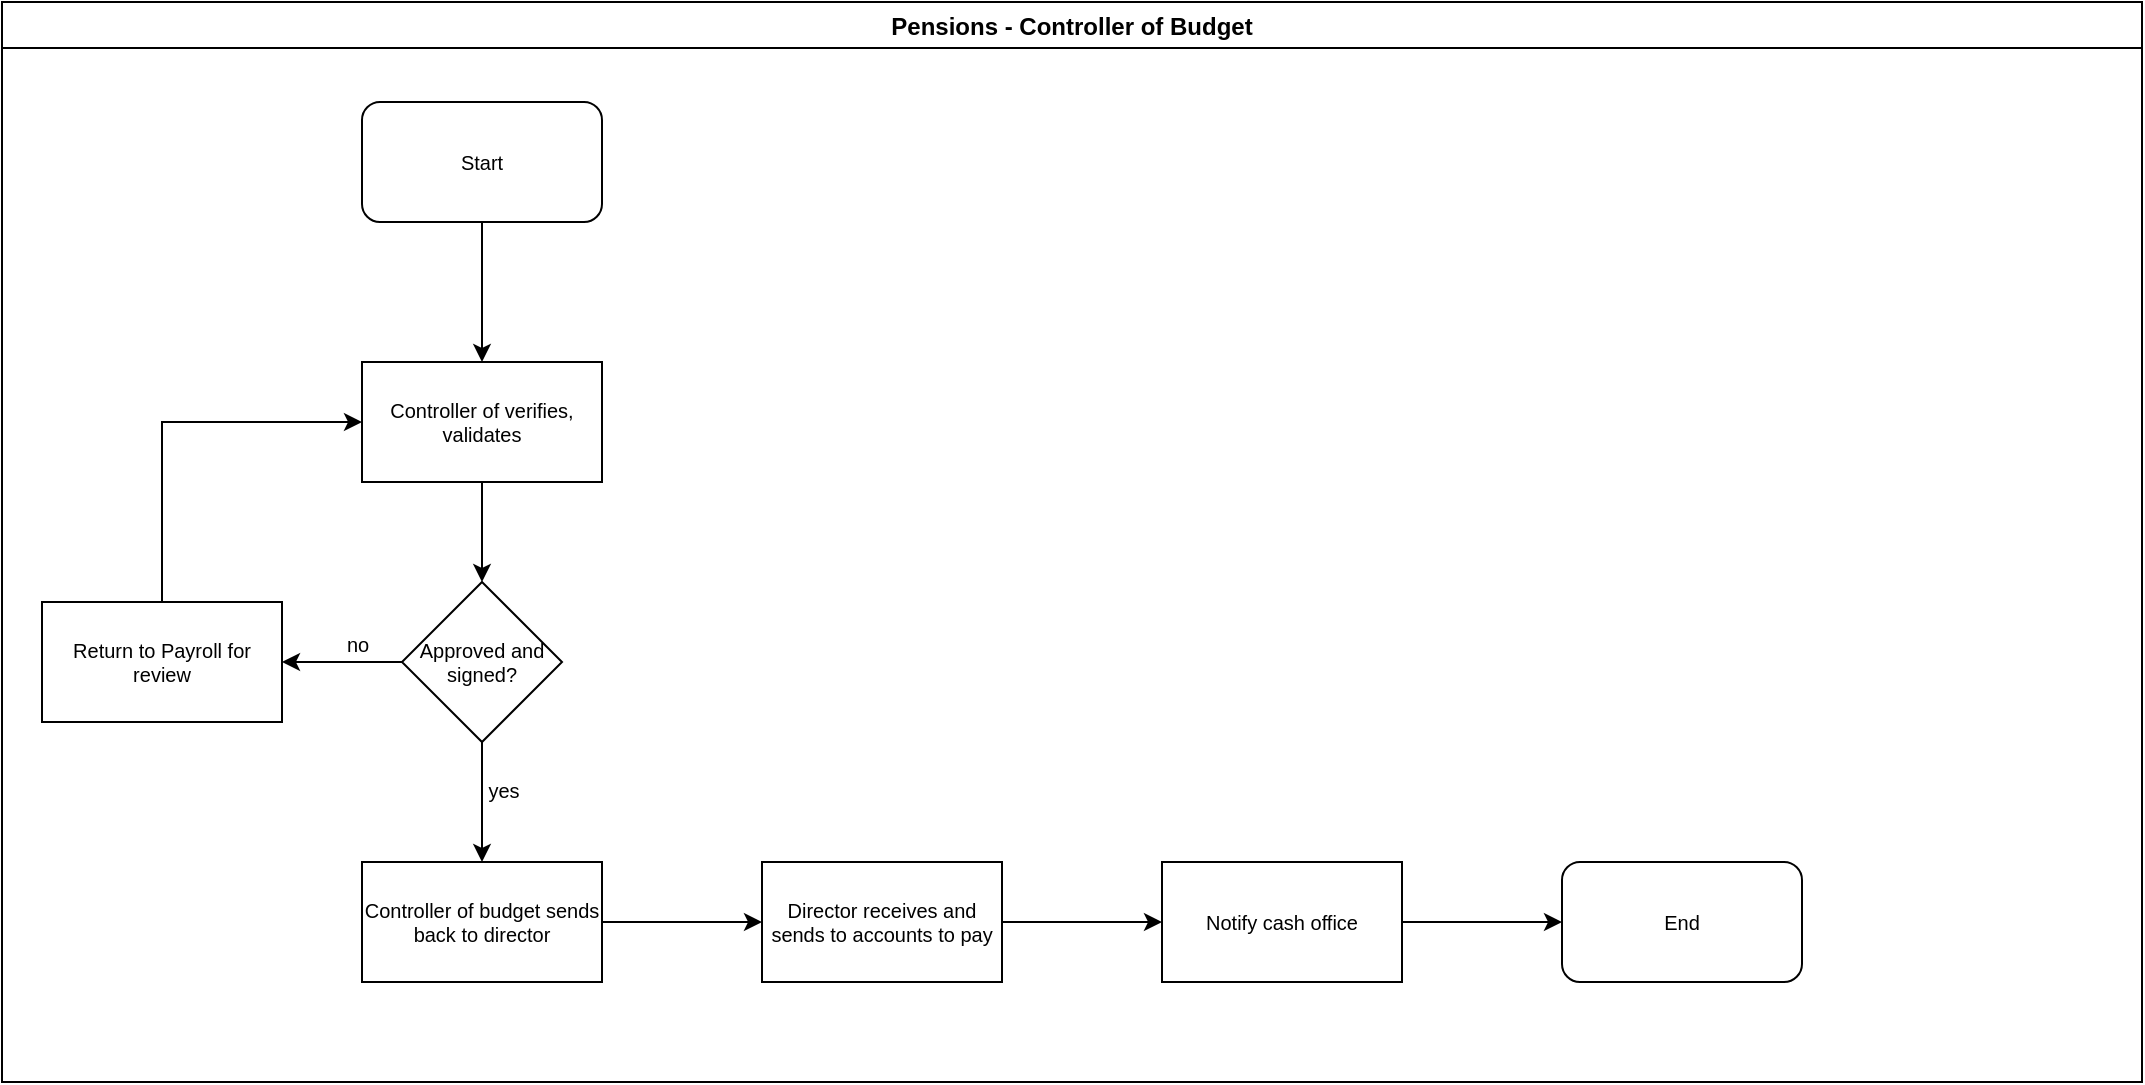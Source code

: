 <mxfile version="13.6.9" type="github">
  <diagram id="VmHdKOCHIBxl1oifBbPt" name="Page-1">
    <mxGraphModel dx="910" dy="487" grid="1" gridSize="10" guides="1" tooltips="1" connect="1" arrows="1" fold="1" page="1" pageScale="1" pageWidth="1169" pageHeight="827" math="0" shadow="0">
      <root>
        <mxCell id="0" />
        <mxCell id="1" parent="0" />
        <mxCell id="lYT4x0qV3o0OyzlUkW0a-1" value="Pensions - Controller of Budget" style="swimlane;" parent="1" vertex="1">
          <mxGeometry x="50" y="30" width="1070" height="540" as="geometry" />
        </mxCell>
        <mxCell id="lYT4x0qV3o0OyzlUkW0a-2" value="Start" style="rounded=1;whiteSpace=wrap;html=1;fontSize=10;" parent="lYT4x0qV3o0OyzlUkW0a-1" vertex="1">
          <mxGeometry x="180" y="50" width="120" height="60" as="geometry" />
        </mxCell>
        <mxCell id="lYT4x0qV3o0OyzlUkW0a-3" value="Controller of verifies, validates" style="rounded=0;whiteSpace=wrap;html=1;fontSize=10;" parent="lYT4x0qV3o0OyzlUkW0a-1" vertex="1">
          <mxGeometry x="180" y="180" width="120" height="60" as="geometry" />
        </mxCell>
        <mxCell id="lYT4x0qV3o0OyzlUkW0a-5" value="" style="edgeStyle=orthogonalEdgeStyle;rounded=0;orthogonalLoop=1;jettySize=auto;html=1;entryX=0.5;entryY=0;entryDx=0;entryDy=0;" parent="lYT4x0qV3o0OyzlUkW0a-1" source="lYT4x0qV3o0OyzlUkW0a-2" target="lYT4x0qV3o0OyzlUkW0a-3" edge="1">
          <mxGeometry relative="1" as="geometry">
            <mxPoint x="240" y="190" as="targetPoint" />
          </mxGeometry>
        </mxCell>
        <mxCell id="lYT4x0qV3o0OyzlUkW0a-12" value="End" style="rounded=1;whiteSpace=wrap;html=1;fontSize=10;" parent="lYT4x0qV3o0OyzlUkW0a-1" vertex="1">
          <mxGeometry x="780" y="430" width="120" height="60" as="geometry" />
        </mxCell>
        <mxCell id="lYT4x0qV3o0OyzlUkW0a-6" value="Controller of budget sends back to director" style="whiteSpace=wrap;html=1;rounded=0;fontSize=10;" parent="lYT4x0qV3o0OyzlUkW0a-1" vertex="1">
          <mxGeometry x="180" y="430" width="120" height="60" as="geometry" />
        </mxCell>
        <mxCell id="lYT4x0qV3o0OyzlUkW0a-8" value="Director receives and sends to accounts to pay" style="whiteSpace=wrap;html=1;rounded=0;fontSize=10;" parent="lYT4x0qV3o0OyzlUkW0a-1" vertex="1">
          <mxGeometry x="380" y="430" width="120" height="60" as="geometry" />
        </mxCell>
        <mxCell id="lYT4x0qV3o0OyzlUkW0a-9" value="" style="edgeStyle=orthogonalEdgeStyle;rounded=0;orthogonalLoop=1;jettySize=auto;html=1;" parent="lYT4x0qV3o0OyzlUkW0a-1" source="lYT4x0qV3o0OyzlUkW0a-6" target="lYT4x0qV3o0OyzlUkW0a-8" edge="1">
          <mxGeometry relative="1" as="geometry" />
        </mxCell>
        <mxCell id="lYT4x0qV3o0OyzlUkW0a-14" value="" style="edgeStyle=orthogonalEdgeStyle;rounded=0;orthogonalLoop=1;jettySize=auto;html=1;fontSize=10;entryX=0;entryY=0.5;entryDx=0;entryDy=0;" parent="lYT4x0qV3o0OyzlUkW0a-1" source="lYT4x0qV3o0OyzlUkW0a-10" target="lYT4x0qV3o0OyzlUkW0a-12" edge="1">
          <mxGeometry relative="1" as="geometry">
            <mxPoint x="790" y="460" as="targetPoint" />
          </mxGeometry>
        </mxCell>
        <mxCell id="lYT4x0qV3o0OyzlUkW0a-10" value="Notify cash office" style="whiteSpace=wrap;html=1;rounded=0;fontSize=10;" parent="lYT4x0qV3o0OyzlUkW0a-1" vertex="1">
          <mxGeometry x="580" y="430" width="120" height="60" as="geometry" />
        </mxCell>
        <mxCell id="lYT4x0qV3o0OyzlUkW0a-11" value="" style="edgeStyle=orthogonalEdgeStyle;rounded=0;orthogonalLoop=1;jettySize=auto;html=1;fontSize=10;" parent="lYT4x0qV3o0OyzlUkW0a-1" source="lYT4x0qV3o0OyzlUkW0a-8" target="lYT4x0qV3o0OyzlUkW0a-10" edge="1">
          <mxGeometry relative="1" as="geometry" />
        </mxCell>
        <mxCell id="UgP8E6Dm7-5DjdF6nIDl-1" value="Approved and signed?" style="rhombus;whiteSpace=wrap;html=1;rounded=0;fontSize=10;" vertex="1" parent="lYT4x0qV3o0OyzlUkW0a-1">
          <mxGeometry x="200" y="290" width="80" height="80" as="geometry" />
        </mxCell>
        <mxCell id="UgP8E6Dm7-5DjdF6nIDl-2" value="" style="edgeStyle=orthogonalEdgeStyle;rounded=0;orthogonalLoop=1;jettySize=auto;html=1;fontSize=10;" edge="1" parent="lYT4x0qV3o0OyzlUkW0a-1" source="lYT4x0qV3o0OyzlUkW0a-3" target="UgP8E6Dm7-5DjdF6nIDl-1">
          <mxGeometry relative="1" as="geometry" />
        </mxCell>
        <mxCell id="UgP8E6Dm7-5DjdF6nIDl-4" value="" style="edgeStyle=orthogonalEdgeStyle;rounded=0;orthogonalLoop=1;jettySize=auto;html=1;fontSize=10;entryX=0.5;entryY=0;entryDx=0;entryDy=0;" edge="1" parent="lYT4x0qV3o0OyzlUkW0a-1" source="UgP8E6Dm7-5DjdF6nIDl-1" target="lYT4x0qV3o0OyzlUkW0a-6">
          <mxGeometry relative="1" as="geometry">
            <mxPoint x="240" y="450" as="targetPoint" />
          </mxGeometry>
        </mxCell>
        <mxCell id="UgP8E6Dm7-5DjdF6nIDl-5" value="yes" style="text;html=1;strokeColor=none;fillColor=none;align=center;verticalAlign=middle;whiteSpace=wrap;rounded=0;fontSize=10;" vertex="1" parent="lYT4x0qV3o0OyzlUkW0a-1">
          <mxGeometry x="231" y="384" width="40" height="20" as="geometry" />
        </mxCell>
        <mxCell id="UgP8E6Dm7-5DjdF6nIDl-8" value="no" style="text;html=1;strokeColor=none;fillColor=none;align=center;verticalAlign=middle;whiteSpace=wrap;rounded=0;fontSize=10;" vertex="1" parent="lYT4x0qV3o0OyzlUkW0a-1">
          <mxGeometry x="158" y="311" width="40" height="20" as="geometry" />
        </mxCell>
        <mxCell id="UgP8E6Dm7-5DjdF6nIDl-10" value="" style="edgeStyle=orthogonalEdgeStyle;rounded=0;orthogonalLoop=1;jettySize=auto;html=1;fontSize=10;entryX=0;entryY=0.5;entryDx=0;entryDy=0;" edge="1" parent="1" source="UgP8E6Dm7-5DjdF6nIDl-6" target="lYT4x0qV3o0OyzlUkW0a-3">
          <mxGeometry relative="1" as="geometry">
            <mxPoint x="130" y="260" as="targetPoint" />
            <Array as="points">
              <mxPoint x="130" y="240" />
            </Array>
          </mxGeometry>
        </mxCell>
        <mxCell id="UgP8E6Dm7-5DjdF6nIDl-6" value="Return to Payroll for review" style="whiteSpace=wrap;html=1;rounded=0;fontSize=10;" vertex="1" parent="1">
          <mxGeometry x="70" y="330" width="120" height="60" as="geometry" />
        </mxCell>
        <mxCell id="UgP8E6Dm7-5DjdF6nIDl-7" value="" style="edgeStyle=orthogonalEdgeStyle;rounded=0;orthogonalLoop=1;jettySize=auto;html=1;fontSize=10;" edge="1" parent="1" source="UgP8E6Dm7-5DjdF6nIDl-1" target="UgP8E6Dm7-5DjdF6nIDl-6">
          <mxGeometry relative="1" as="geometry" />
        </mxCell>
      </root>
    </mxGraphModel>
  </diagram>
</mxfile>
